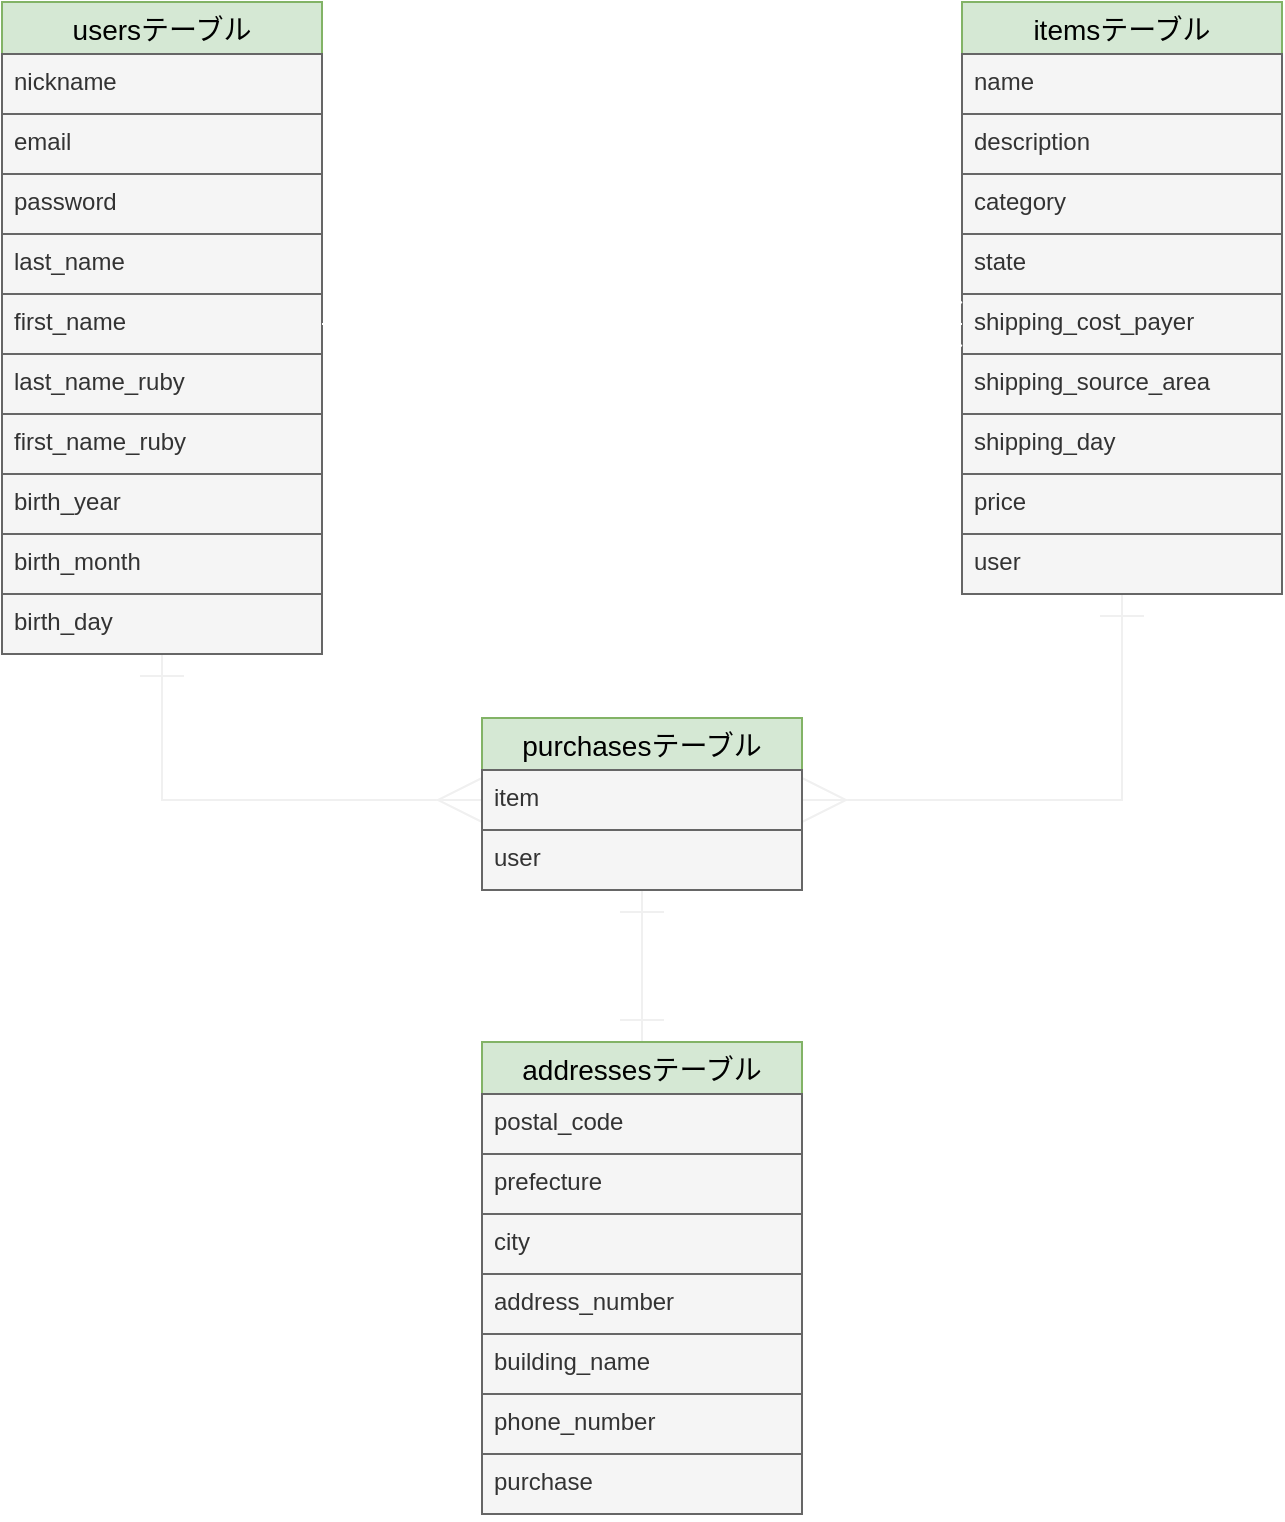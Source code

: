 <mxfile version="14.2.4" type="embed">
    <diagram id="bwbRNzdCxNFC1FohIpj3" name="ページ1">
        <mxGraphModel dx="660" dy="635" grid="1" gridSize="10" guides="1" tooltips="1" connect="1" arrows="1" fold="1" page="1" pageScale="1" pageWidth="850" pageHeight="1100" math="0" shadow="0">
            <root>
                <mxCell id="0"/>
                <mxCell id="1" parent="0"/>
                <mxCell id="61" style="edgeStyle=orthogonalEdgeStyle;rounded=0;orthogonalLoop=1;jettySize=auto;html=1;entryX=0;entryY=0.5;entryDx=0;entryDy=0;startArrow=ERone;startFill=0;startSize=20;sourcePerimeterSpacing=0;endArrow=ERmany;endFill=0;endSize=20;targetPerimeterSpacing=0;strokeColor=#f0f0f0;" parent="1" source="15" target="42" edge="1">
                    <mxGeometry relative="1" as="geometry"/>
                </mxCell>
                <mxCell id="15" value="usersテーブル" style="swimlane;fontStyle=0;childLayout=stackLayout;horizontal=1;startSize=26;horizontalStack=0;resizeParent=1;resizeParentMax=0;resizeLast=0;collapsible=1;marginBottom=0;align=center;fontSize=14;fillColor=#d5e8d4;strokeColor=#82b366;fontColor=#000000;" parent="1" vertex="1">
                    <mxGeometry x="40" y="40" width="160" height="326" as="geometry"/>
                </mxCell>
                <mxCell id="16" value="nickname" style="text;strokeColor=#666666;fillColor=#f5f5f5;spacingLeft=4;spacingRight=4;overflow=hidden;rotatable=0;points=[[0,0.5],[1,0.5]];portConstraint=eastwest;fontSize=12;fontColor=#333333;" parent="15" vertex="1">
                    <mxGeometry y="26" width="160" height="30" as="geometry"/>
                </mxCell>
                <mxCell id="17" value="email" style="text;strokeColor=#666666;fillColor=#f5f5f5;spacingLeft=4;spacingRight=4;overflow=hidden;rotatable=0;points=[[0,0.5],[1,0.5]];portConstraint=eastwest;fontSize=12;fontColor=#333333;" parent="15" vertex="1">
                    <mxGeometry y="56" width="160" height="30" as="geometry"/>
                </mxCell>
                <mxCell id="18" value="password" style="text;strokeColor=#666666;fillColor=#f5f5f5;spacingLeft=4;spacingRight=4;overflow=hidden;rotatable=0;points=[[0,0.5],[1,0.5]];portConstraint=eastwest;fontSize=12;fontColor=#333333;" parent="15" vertex="1">
                    <mxGeometry y="86" width="160" height="30" as="geometry"/>
                </mxCell>
                <mxCell id="24" value="last_name" style="text;strokeColor=#666666;fillColor=#f5f5f5;spacingLeft=4;spacingRight=4;overflow=hidden;rotatable=0;points=[[0,0.5],[1,0.5]];portConstraint=eastwest;fontSize=12;fontColor=#333333;" parent="15" vertex="1">
                    <mxGeometry y="116" width="160" height="30" as="geometry"/>
                </mxCell>
                <mxCell id="26" value="first_name" style="text;strokeColor=#666666;fillColor=#f5f5f5;spacingLeft=4;spacingRight=4;overflow=hidden;rotatable=0;points=[[0,0.5],[1,0.5]];portConstraint=eastwest;fontSize=12;fontColor=#333333;" parent="15" vertex="1">
                    <mxGeometry y="146" width="160" height="30" as="geometry"/>
                </mxCell>
                <mxCell id="25" value="last_name_ruby" style="text;strokeColor=#666666;fillColor=#f5f5f5;spacingLeft=4;spacingRight=4;overflow=hidden;rotatable=0;points=[[0,0.5],[1,0.5]];portConstraint=eastwest;fontSize=12;fontColor=#333333;" parent="15" vertex="1">
                    <mxGeometry y="176" width="160" height="30" as="geometry"/>
                </mxCell>
                <mxCell id="27" value="first_name_ruby" style="text;strokeColor=#666666;fillColor=#f5f5f5;spacingLeft=4;spacingRight=4;overflow=hidden;rotatable=0;points=[[0,0.5],[1,0.5]];portConstraint=eastwest;fontSize=12;fontColor=#333333;" parent="15" vertex="1">
                    <mxGeometry y="206" width="160" height="30" as="geometry"/>
                </mxCell>
                <mxCell id="28" value="birth_year" style="text;strokeColor=#666666;fillColor=#f5f5f5;spacingLeft=4;spacingRight=4;overflow=hidden;rotatable=0;points=[[0,0.5],[1,0.5]];portConstraint=eastwest;fontSize=12;fontColor=#333333;" parent="15" vertex="1">
                    <mxGeometry y="236" width="160" height="30" as="geometry"/>
                </mxCell>
                <mxCell id="29" value="birth_month" style="text;strokeColor=#666666;fillColor=#f5f5f5;spacingLeft=4;spacingRight=4;overflow=hidden;rotatable=0;points=[[0,0.5],[1,0.5]];portConstraint=eastwest;fontSize=12;fontColor=#333333;" parent="15" vertex="1">
                    <mxGeometry y="266" width="160" height="30" as="geometry"/>
                </mxCell>
                <mxCell id="30" value="birth_day" style="text;strokeColor=#666666;fillColor=#f5f5f5;spacingLeft=4;spacingRight=4;overflow=hidden;rotatable=0;points=[[0,0.5],[1,0.5]];portConstraint=eastwest;fontSize=12;fontColor=#333333;" parent="15" vertex="1">
                    <mxGeometry y="296" width="160" height="30" as="geometry"/>
                </mxCell>
                <mxCell id="62" style="edgeStyle=orthogonalEdgeStyle;rounded=0;orthogonalLoop=1;jettySize=auto;html=1;entryX=1;entryY=0.5;entryDx=0;entryDy=0;startArrow=ERone;startFill=0;startSize=20;sourcePerimeterSpacing=0;endArrow=ERmany;endFill=0;endSize=20;targetPerimeterSpacing=0;strokeColor=#f0f0f0;" parent="1" source="31" target="42" edge="1">
                    <mxGeometry relative="1" as="geometry"/>
                </mxCell>
                <mxCell id="31" value="itemsテーブル" style="swimlane;fontStyle=0;childLayout=stackLayout;horizontal=1;startSize=26;horizontalStack=0;resizeParent=1;resizeParentMax=0;resizeLast=0;collapsible=1;marginBottom=0;align=center;fontSize=14;fillColor=#d5e8d4;strokeColor=#82b366;fontColor=#000000;" parent="1" vertex="1">
                    <mxGeometry x="520" y="40" width="160" height="296" as="geometry"/>
                </mxCell>
                <mxCell id="32" value="name" style="text;strokeColor=#666666;fillColor=#f5f5f5;spacingLeft=4;spacingRight=4;overflow=hidden;rotatable=0;points=[[0,0.5],[1,0.5]];portConstraint=eastwest;fontSize=12;fontColor=#333333;" parent="31" vertex="1">
                    <mxGeometry y="26" width="160" height="30" as="geometry"/>
                </mxCell>
                <mxCell id="33" value="description" style="text;strokeColor=#666666;fillColor=#f5f5f5;spacingLeft=4;spacingRight=4;overflow=hidden;rotatable=0;points=[[0,0.5],[1,0.5]];portConstraint=eastwest;fontSize=12;fontColor=#333333;" parent="31" vertex="1">
                    <mxGeometry y="56" width="160" height="30" as="geometry"/>
                </mxCell>
                <mxCell id="34" value="category" style="text;strokeColor=#666666;fillColor=#f5f5f5;spacingLeft=4;spacingRight=4;overflow=hidden;rotatable=0;points=[[0,0.5],[1,0.5]];portConstraint=eastwest;fontSize=12;fontColor=#333333;" parent="31" vertex="1">
                    <mxGeometry y="86" width="160" height="30" as="geometry"/>
                </mxCell>
                <mxCell id="35" value="state" style="text;strokeColor=#666666;fillColor=#f5f5f5;spacingLeft=4;spacingRight=4;overflow=hidden;rotatable=0;points=[[0,0.5],[1,0.5]];portConstraint=eastwest;fontSize=12;fontColor=#333333;" parent="31" vertex="1">
                    <mxGeometry y="116" width="160" height="30" as="geometry"/>
                </mxCell>
                <mxCell id="36" value="shipping_cost_payer" style="text;strokeColor=#666666;fillColor=#f5f5f5;spacingLeft=4;spacingRight=4;overflow=hidden;rotatable=0;points=[[0,0.5],[1,0.5]];portConstraint=eastwest;fontSize=12;fontColor=#333333;" parent="31" vertex="1">
                    <mxGeometry y="146" width="160" height="30" as="geometry"/>
                </mxCell>
                <mxCell id="37" value="shipping_source_area" style="text;strokeColor=#666666;fillColor=#f5f5f5;spacingLeft=4;spacingRight=4;overflow=hidden;rotatable=0;points=[[0,0.5],[1,0.5]];portConstraint=eastwest;fontSize=12;fontColor=#333333;" parent="31" vertex="1">
                    <mxGeometry y="176" width="160" height="30" as="geometry"/>
                </mxCell>
                <mxCell id="38" value="shipping_day" style="text;strokeColor=#666666;fillColor=#f5f5f5;spacingLeft=4;spacingRight=4;overflow=hidden;rotatable=0;points=[[0,0.5],[1,0.5]];portConstraint=eastwest;fontSize=12;fontColor=#333333;" parent="31" vertex="1">
                    <mxGeometry y="206" width="160" height="30" as="geometry"/>
                </mxCell>
                <mxCell id="39" value="price" style="text;strokeColor=#666666;fillColor=#f5f5f5;spacingLeft=4;spacingRight=4;overflow=hidden;rotatable=0;points=[[0,0.5],[1,0.5]];portConstraint=eastwest;fontSize=12;fontColor=#333333;" parent="31" vertex="1">
                    <mxGeometry y="236" width="160" height="30" as="geometry"/>
                </mxCell>
                <mxCell id="40" value="user" style="text;strokeColor=#666666;fillColor=#f5f5f5;spacingLeft=4;spacingRight=4;overflow=hidden;rotatable=0;points=[[0,0.5],[1,0.5]];portConstraint=eastwest;fontSize=12;fontColor=#333333;" parent="31" vertex="1">
                    <mxGeometry y="266" width="160" height="30" as="geometry"/>
                </mxCell>
                <mxCell id="59" style="edgeStyle=orthogonalEdgeStyle;rounded=0;orthogonalLoop=1;jettySize=auto;html=1;entryX=0.5;entryY=0;entryDx=0;entryDy=0;startArrow=ERone;startFill=0;startSize=20;sourcePerimeterSpacing=0;endArrow=ERone;endFill=0;endSize=20;targetPerimeterSpacing=0;strokeColor=#f0f0f0;" parent="1" source="41" target="46" edge="1">
                    <mxGeometry relative="1" as="geometry"/>
                </mxCell>
                <mxCell id="41" value="purchasesテーブル" style="swimlane;fontStyle=0;childLayout=stackLayout;horizontal=1;startSize=26;horizontalStack=0;resizeParent=1;resizeParentMax=0;resizeLast=0;collapsible=1;marginBottom=0;align=center;fontSize=14;fillColor=#d5e8d4;strokeColor=#82b366;fontColor=#000000;" parent="1" vertex="1">
                    <mxGeometry x="280" y="398" width="160" height="86" as="geometry"/>
                </mxCell>
                <mxCell id="42" value="item" style="text;strokeColor=#666666;fillColor=#f5f5f5;spacingLeft=4;spacingRight=4;overflow=hidden;rotatable=0;points=[[0,0.5],[1,0.5]];portConstraint=eastwest;fontSize=12;fontColor=#333333;" parent="41" vertex="1">
                    <mxGeometry y="26" width="160" height="30" as="geometry"/>
                </mxCell>
                <mxCell id="43" value="user" style="text;strokeColor=#666666;fillColor=#f5f5f5;spacingLeft=4;spacingRight=4;overflow=hidden;rotatable=0;points=[[0,0.5],[1,0.5]];portConstraint=eastwest;fontSize=12;fontColor=#333333;" parent="41" vertex="1">
                    <mxGeometry y="56" width="160" height="30" as="geometry"/>
                </mxCell>
                <mxCell id="46" value="addressesテーブル" style="swimlane;fontStyle=0;childLayout=stackLayout;horizontal=1;startSize=26;horizontalStack=0;resizeParent=1;resizeParentMax=0;resizeLast=0;collapsible=1;marginBottom=0;align=center;fontSize=14;fillColor=#d5e8d4;strokeColor=#82b366;fontColor=#000000;" parent="1" vertex="1">
                    <mxGeometry x="280" y="560" width="160" height="236" as="geometry"/>
                </mxCell>
                <mxCell id="47" value="postal_code" style="text;strokeColor=#666666;fillColor=#f5f5f5;spacingLeft=4;spacingRight=4;overflow=hidden;rotatable=0;points=[[0,0.5],[1,0.5]];portConstraint=eastwest;fontSize=12;fontColor=#333333;" parent="46" vertex="1">
                    <mxGeometry y="26" width="160" height="30" as="geometry"/>
                </mxCell>
                <mxCell id="48" value="prefecture" style="text;strokeColor=#666666;fillColor=#f5f5f5;spacingLeft=4;spacingRight=4;overflow=hidden;rotatable=0;points=[[0,0.5],[1,0.5]];portConstraint=eastwest;fontSize=12;fontColor=#333333;" parent="46" vertex="1">
                    <mxGeometry y="56" width="160" height="30" as="geometry"/>
                </mxCell>
                <mxCell id="49" value="city" style="text;strokeColor=#666666;fillColor=#f5f5f5;spacingLeft=4;spacingRight=4;overflow=hidden;rotatable=0;points=[[0,0.5],[1,0.5]];portConstraint=eastwest;fontSize=12;fontColor=#333333;" parent="46" vertex="1">
                    <mxGeometry y="86" width="160" height="30" as="geometry"/>
                </mxCell>
                <mxCell id="63" value="address_number" style="text;strokeColor=#666666;fillColor=#f5f5f5;spacingLeft=4;spacingRight=4;overflow=hidden;rotatable=0;points=[[0,0.5],[1,0.5]];portConstraint=eastwest;fontSize=12;fontColor=#333333;" parent="46" vertex="1">
                    <mxGeometry y="116" width="160" height="30" as="geometry"/>
                </mxCell>
                <mxCell id="64" value="building_name" style="text;strokeColor=#666666;fillColor=#f5f5f5;spacingLeft=4;spacingRight=4;overflow=hidden;rotatable=0;points=[[0,0.5],[1,0.5]];portConstraint=eastwest;fontSize=12;fontColor=#333333;" parent="46" vertex="1">
                    <mxGeometry y="146" width="160" height="30" as="geometry"/>
                </mxCell>
                <mxCell id="65" value="phone_number" style="text;strokeColor=#666666;fillColor=#f5f5f5;spacingLeft=4;spacingRight=4;overflow=hidden;rotatable=0;points=[[0,0.5],[1,0.5]];portConstraint=eastwest;fontSize=12;fontColor=#333333;" parent="46" vertex="1">
                    <mxGeometry y="176" width="160" height="30" as="geometry"/>
                </mxCell>
                <mxCell id="66" value="purchase" style="text;strokeColor=#666666;fillColor=#f5f5f5;spacingLeft=4;spacingRight=4;overflow=hidden;rotatable=0;points=[[0,0.5],[1,0.5]];portConstraint=eastwest;fontSize=12;fontColor=#333333;" vertex="1" parent="46">
                    <mxGeometry y="206" width="160" height="30" as="geometry"/>
                </mxCell>
                <mxCell id="50" style="edgeStyle=orthogonalEdgeStyle;rounded=0;orthogonalLoop=1;jettySize=auto;html=1;exitX=1;exitY=0.5;exitDx=0;exitDy=0;entryX=0;entryY=0.5;entryDx=0;entryDy=0;endArrow=ERmany;endFill=0;endSize=20;startArrow=ERone;startFill=0;targetPerimeterSpacing=0;startSize=20;sourcePerimeterSpacing=0;fillColor=#f5f5f5;strokeColor=#FFFFFF;" parent="1" source="26" target="36" edge="1">
                    <mxGeometry relative="1" as="geometry"/>
                </mxCell>
            </root>
        </mxGraphModel>
    </diagram>
</mxfile>